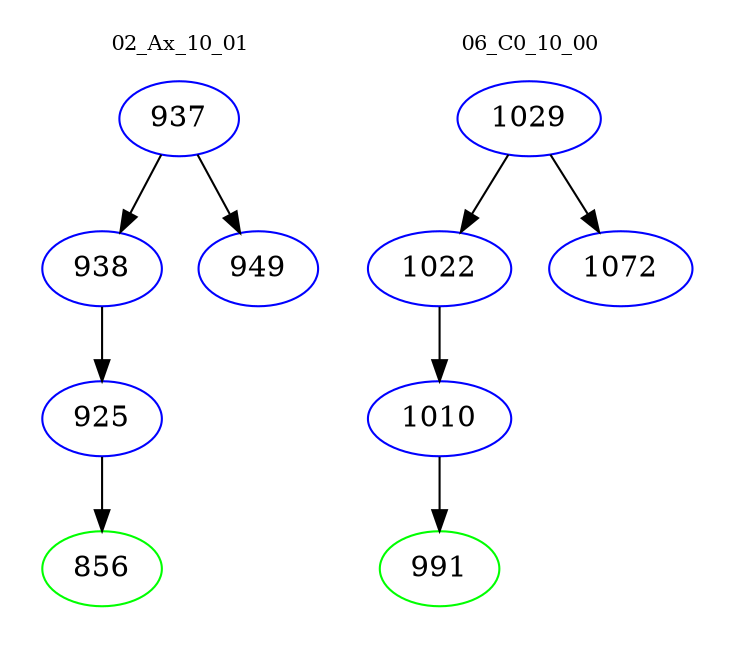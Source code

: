 digraph{
subgraph cluster_0 {
color = white
label = "02_Ax_10_01";
fontsize=10;
T0_937 [label="937", color="blue"]
T0_937 -> T0_938 [color="black"]
T0_938 [label="938", color="blue"]
T0_938 -> T0_925 [color="black"]
T0_925 [label="925", color="blue"]
T0_925 -> T0_856 [color="black"]
T0_856 [label="856", color="green"]
T0_937 -> T0_949 [color="black"]
T0_949 [label="949", color="blue"]
}
subgraph cluster_1 {
color = white
label = "06_C0_10_00";
fontsize=10;
T1_1029 [label="1029", color="blue"]
T1_1029 -> T1_1022 [color="black"]
T1_1022 [label="1022", color="blue"]
T1_1022 -> T1_1010 [color="black"]
T1_1010 [label="1010", color="blue"]
T1_1010 -> T1_991 [color="black"]
T1_991 [label="991", color="green"]
T1_1029 -> T1_1072 [color="black"]
T1_1072 [label="1072", color="blue"]
}
}
